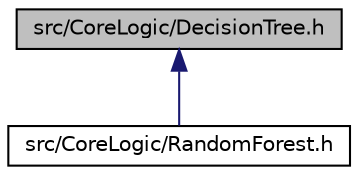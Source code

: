 digraph "src/CoreLogic/DecisionTree.h"
{
 // LATEX_PDF_SIZE
  edge [fontname="Helvetica",fontsize="10",labelfontname="Helvetica",labelfontsize="10"];
  node [fontname="Helvetica",fontsize="10",shape=record];
  Node1 [label="src/CoreLogic/DecisionTree.h",height=0.2,width=0.4,color="black", fillcolor="grey75", style="filled", fontcolor="black",tooltip="Header file for the DecisionTree class Contain both declaraction and implementation."];
  Node1 -> Node2 [dir="back",color="midnightblue",fontsize="10",style="solid",fontname="Helvetica"];
  Node2 [label="src/CoreLogic/RandomForest.h",height=0.2,width=0.4,color="black", fillcolor="white", style="filled",URL="$RandomForest_8h_source.html",tooltip=" "];
}
